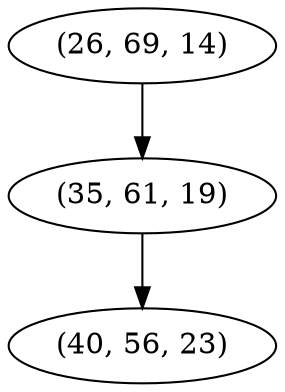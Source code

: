 digraph tree {
    "(26, 69, 14)";
    "(35, 61, 19)";
    "(40, 56, 23)";
    "(26, 69, 14)" -> "(35, 61, 19)";
    "(35, 61, 19)" -> "(40, 56, 23)";
}
